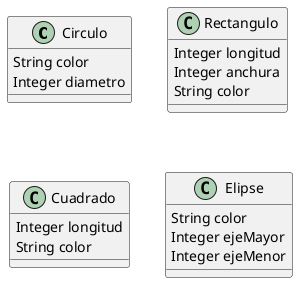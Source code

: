 @startuml ej1

class Circulo{
  String color
  Integer diametro
}

class Rectangulo {
  Integer longitud
  Integer anchura
  String color
}

class Cuadrado {
  Integer longitud
  String color
}

class Elipse {
  String color
  Integer ejeMayor
  Integer ejeMenor
}
@enduml
